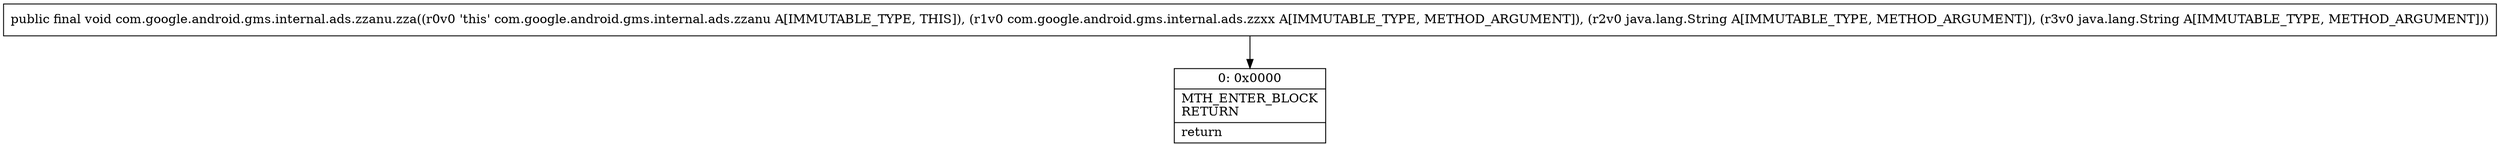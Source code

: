 digraph "CFG forcom.google.android.gms.internal.ads.zzanu.zza(Lcom\/google\/android\/gms\/internal\/ads\/zzxx;Ljava\/lang\/String;Ljava\/lang\/String;)V" {
Node_0 [shape=record,label="{0\:\ 0x0000|MTH_ENTER_BLOCK\lRETURN\l|return\l}"];
MethodNode[shape=record,label="{public final void com.google.android.gms.internal.ads.zzanu.zza((r0v0 'this' com.google.android.gms.internal.ads.zzanu A[IMMUTABLE_TYPE, THIS]), (r1v0 com.google.android.gms.internal.ads.zzxx A[IMMUTABLE_TYPE, METHOD_ARGUMENT]), (r2v0 java.lang.String A[IMMUTABLE_TYPE, METHOD_ARGUMENT]), (r3v0 java.lang.String A[IMMUTABLE_TYPE, METHOD_ARGUMENT])) }"];
MethodNode -> Node_0;
}

